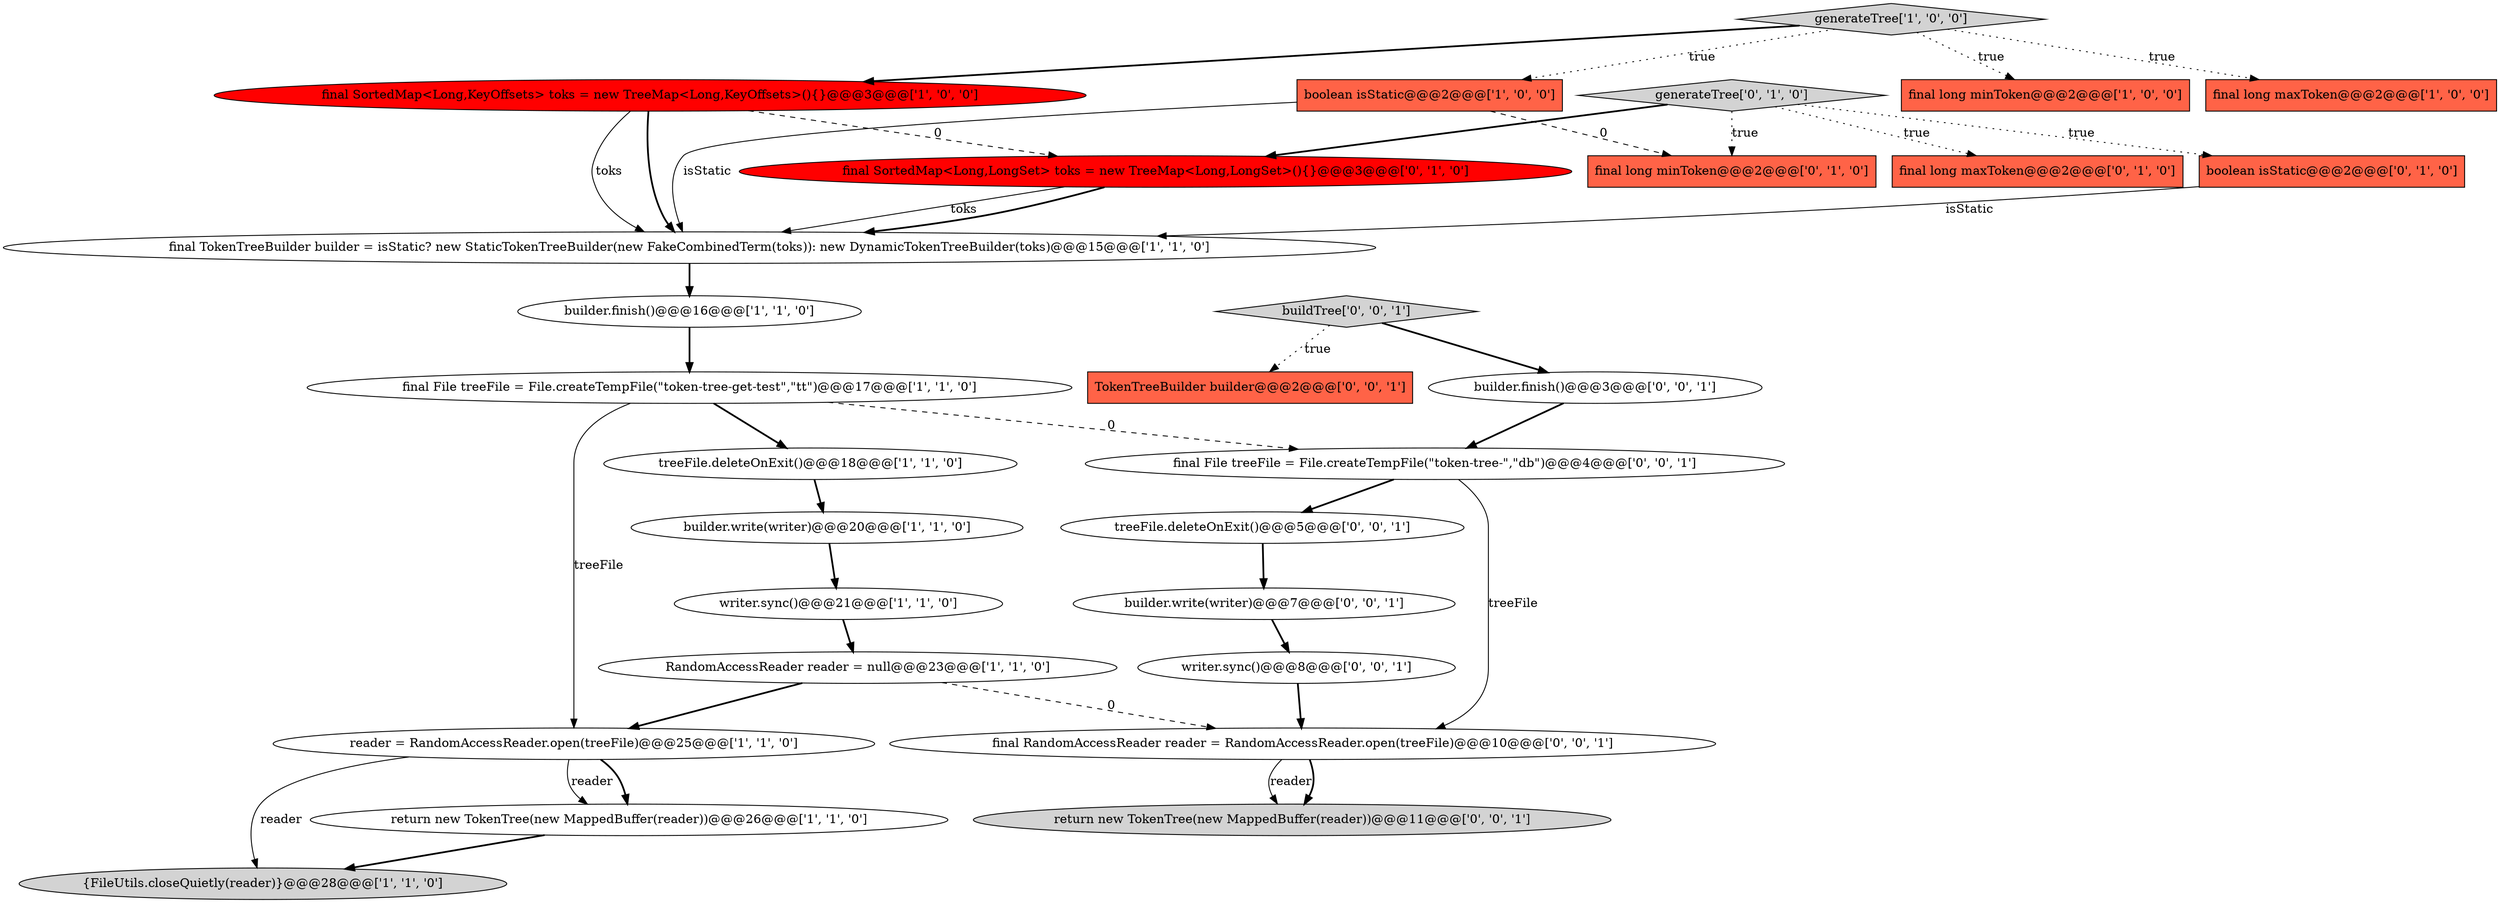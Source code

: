 digraph {
13 [style = filled, label = "{FileUtils.closeQuietly(reader)}@@@28@@@['1', '1', '0']", fillcolor = lightgray, shape = ellipse image = "AAA0AAABBB1BBB"];
7 [style = filled, label = "final File treeFile = File.createTempFile(\"token-tree-get-test\",\"tt\")@@@17@@@['1', '1', '0']", fillcolor = white, shape = ellipse image = "AAA0AAABBB1BBB"];
11 [style = filled, label = "boolean isStatic@@@2@@@['1', '0', '0']", fillcolor = tomato, shape = box image = "AAA1AAABBB1BBB"];
8 [style = filled, label = "generateTree['1', '0', '0']", fillcolor = lightgray, shape = diamond image = "AAA0AAABBB1BBB"];
19 [style = filled, label = "final long minToken@@@2@@@['0', '1', '0']", fillcolor = tomato, shape = box image = "AAA1AAABBB2BBB"];
2 [style = filled, label = "builder.finish()@@@16@@@['1', '1', '0']", fillcolor = white, shape = ellipse image = "AAA0AAABBB1BBB"];
0 [style = filled, label = "final long minToken@@@2@@@['1', '0', '0']", fillcolor = tomato, shape = box image = "AAA0AAABBB1BBB"];
22 [style = filled, label = "builder.write(writer)@@@7@@@['0', '0', '1']", fillcolor = white, shape = ellipse image = "AAA0AAABBB3BBB"];
26 [style = filled, label = "builder.finish()@@@3@@@['0', '0', '1']", fillcolor = white, shape = ellipse image = "AAA0AAABBB3BBB"];
16 [style = filled, label = "boolean isStatic@@@2@@@['0', '1', '0']", fillcolor = tomato, shape = box image = "AAA0AAABBB2BBB"];
17 [style = filled, label = "final long maxToken@@@2@@@['0', '1', '0']", fillcolor = tomato, shape = box image = "AAA0AAABBB2BBB"];
28 [style = filled, label = "treeFile.deleteOnExit()@@@5@@@['0', '0', '1']", fillcolor = white, shape = ellipse image = "AAA0AAABBB3BBB"];
18 [style = filled, label = "generateTree['0', '1', '0']", fillcolor = lightgray, shape = diamond image = "AAA0AAABBB2BBB"];
10 [style = filled, label = "RandomAccessReader reader = null@@@23@@@['1', '1', '0']", fillcolor = white, shape = ellipse image = "AAA0AAABBB1BBB"];
1 [style = filled, label = "final TokenTreeBuilder builder = isStatic? new StaticTokenTreeBuilder(new FakeCombinedTerm(toks)): new DynamicTokenTreeBuilder(toks)@@@15@@@['1', '1', '0']", fillcolor = white, shape = ellipse image = "AAA0AAABBB1BBB"];
14 [style = filled, label = "return new TokenTree(new MappedBuffer(reader))@@@26@@@['1', '1', '0']", fillcolor = white, shape = ellipse image = "AAA0AAABBB1BBB"];
25 [style = filled, label = "buildTree['0', '0', '1']", fillcolor = lightgray, shape = diamond image = "AAA0AAABBB3BBB"];
6 [style = filled, label = "reader = RandomAccessReader.open(treeFile)@@@25@@@['1', '1', '0']", fillcolor = white, shape = ellipse image = "AAA0AAABBB1BBB"];
9 [style = filled, label = "final long maxToken@@@2@@@['1', '0', '0']", fillcolor = tomato, shape = box image = "AAA0AAABBB1BBB"];
21 [style = filled, label = "return new TokenTree(new MappedBuffer(reader))@@@11@@@['0', '0', '1']", fillcolor = lightgray, shape = ellipse image = "AAA0AAABBB3BBB"];
23 [style = filled, label = "final RandomAccessReader reader = RandomAccessReader.open(treeFile)@@@10@@@['0', '0', '1']", fillcolor = white, shape = ellipse image = "AAA0AAABBB3BBB"];
20 [style = filled, label = "writer.sync()@@@8@@@['0', '0', '1']", fillcolor = white, shape = ellipse image = "AAA0AAABBB3BBB"];
12 [style = filled, label = "writer.sync()@@@21@@@['1', '1', '0']", fillcolor = white, shape = ellipse image = "AAA0AAABBB1BBB"];
5 [style = filled, label = "final SortedMap<Long,KeyOffsets> toks = new TreeMap<Long,KeyOffsets>(){}@@@3@@@['1', '0', '0']", fillcolor = red, shape = ellipse image = "AAA1AAABBB1BBB"];
27 [style = filled, label = "final File treeFile = File.createTempFile(\"token-tree-\",\"db\")@@@4@@@['0', '0', '1']", fillcolor = white, shape = ellipse image = "AAA0AAABBB3BBB"];
3 [style = filled, label = "builder.write(writer)@@@20@@@['1', '1', '0']", fillcolor = white, shape = ellipse image = "AAA0AAABBB1BBB"];
24 [style = filled, label = "TokenTreeBuilder builder@@@2@@@['0', '0', '1']", fillcolor = tomato, shape = box image = "AAA0AAABBB3BBB"];
4 [style = filled, label = "treeFile.deleteOnExit()@@@18@@@['1', '1', '0']", fillcolor = white, shape = ellipse image = "AAA0AAABBB1BBB"];
15 [style = filled, label = "final SortedMap<Long,LongSet> toks = new TreeMap<Long,LongSet>(){}@@@3@@@['0', '1', '0']", fillcolor = red, shape = ellipse image = "AAA1AAABBB2BBB"];
27->23 [style = solid, label="treeFile"];
4->3 [style = bold, label=""];
23->21 [style = solid, label="reader"];
18->16 [style = dotted, label="true"];
27->28 [style = bold, label=""];
18->15 [style = bold, label=""];
18->19 [style = dotted, label="true"];
25->24 [style = dotted, label="true"];
16->1 [style = solid, label="isStatic"];
7->4 [style = bold, label=""];
3->12 [style = bold, label=""];
7->6 [style = solid, label="treeFile"];
10->6 [style = bold, label=""];
5->1 [style = solid, label="toks"];
15->1 [style = solid, label="toks"];
7->27 [style = dashed, label="0"];
6->14 [style = bold, label=""];
5->1 [style = bold, label=""];
26->27 [style = bold, label=""];
6->14 [style = solid, label="reader"];
12->10 [style = bold, label=""];
20->23 [style = bold, label=""];
8->5 [style = bold, label=""];
22->20 [style = bold, label=""];
23->21 [style = bold, label=""];
11->19 [style = dashed, label="0"];
25->26 [style = bold, label=""];
8->11 [style = dotted, label="true"];
8->0 [style = dotted, label="true"];
1->2 [style = bold, label=""];
18->17 [style = dotted, label="true"];
8->9 [style = dotted, label="true"];
2->7 [style = bold, label=""];
14->13 [style = bold, label=""];
6->13 [style = solid, label="reader"];
5->15 [style = dashed, label="0"];
10->23 [style = dashed, label="0"];
28->22 [style = bold, label=""];
11->1 [style = solid, label="isStatic"];
15->1 [style = bold, label=""];
}

